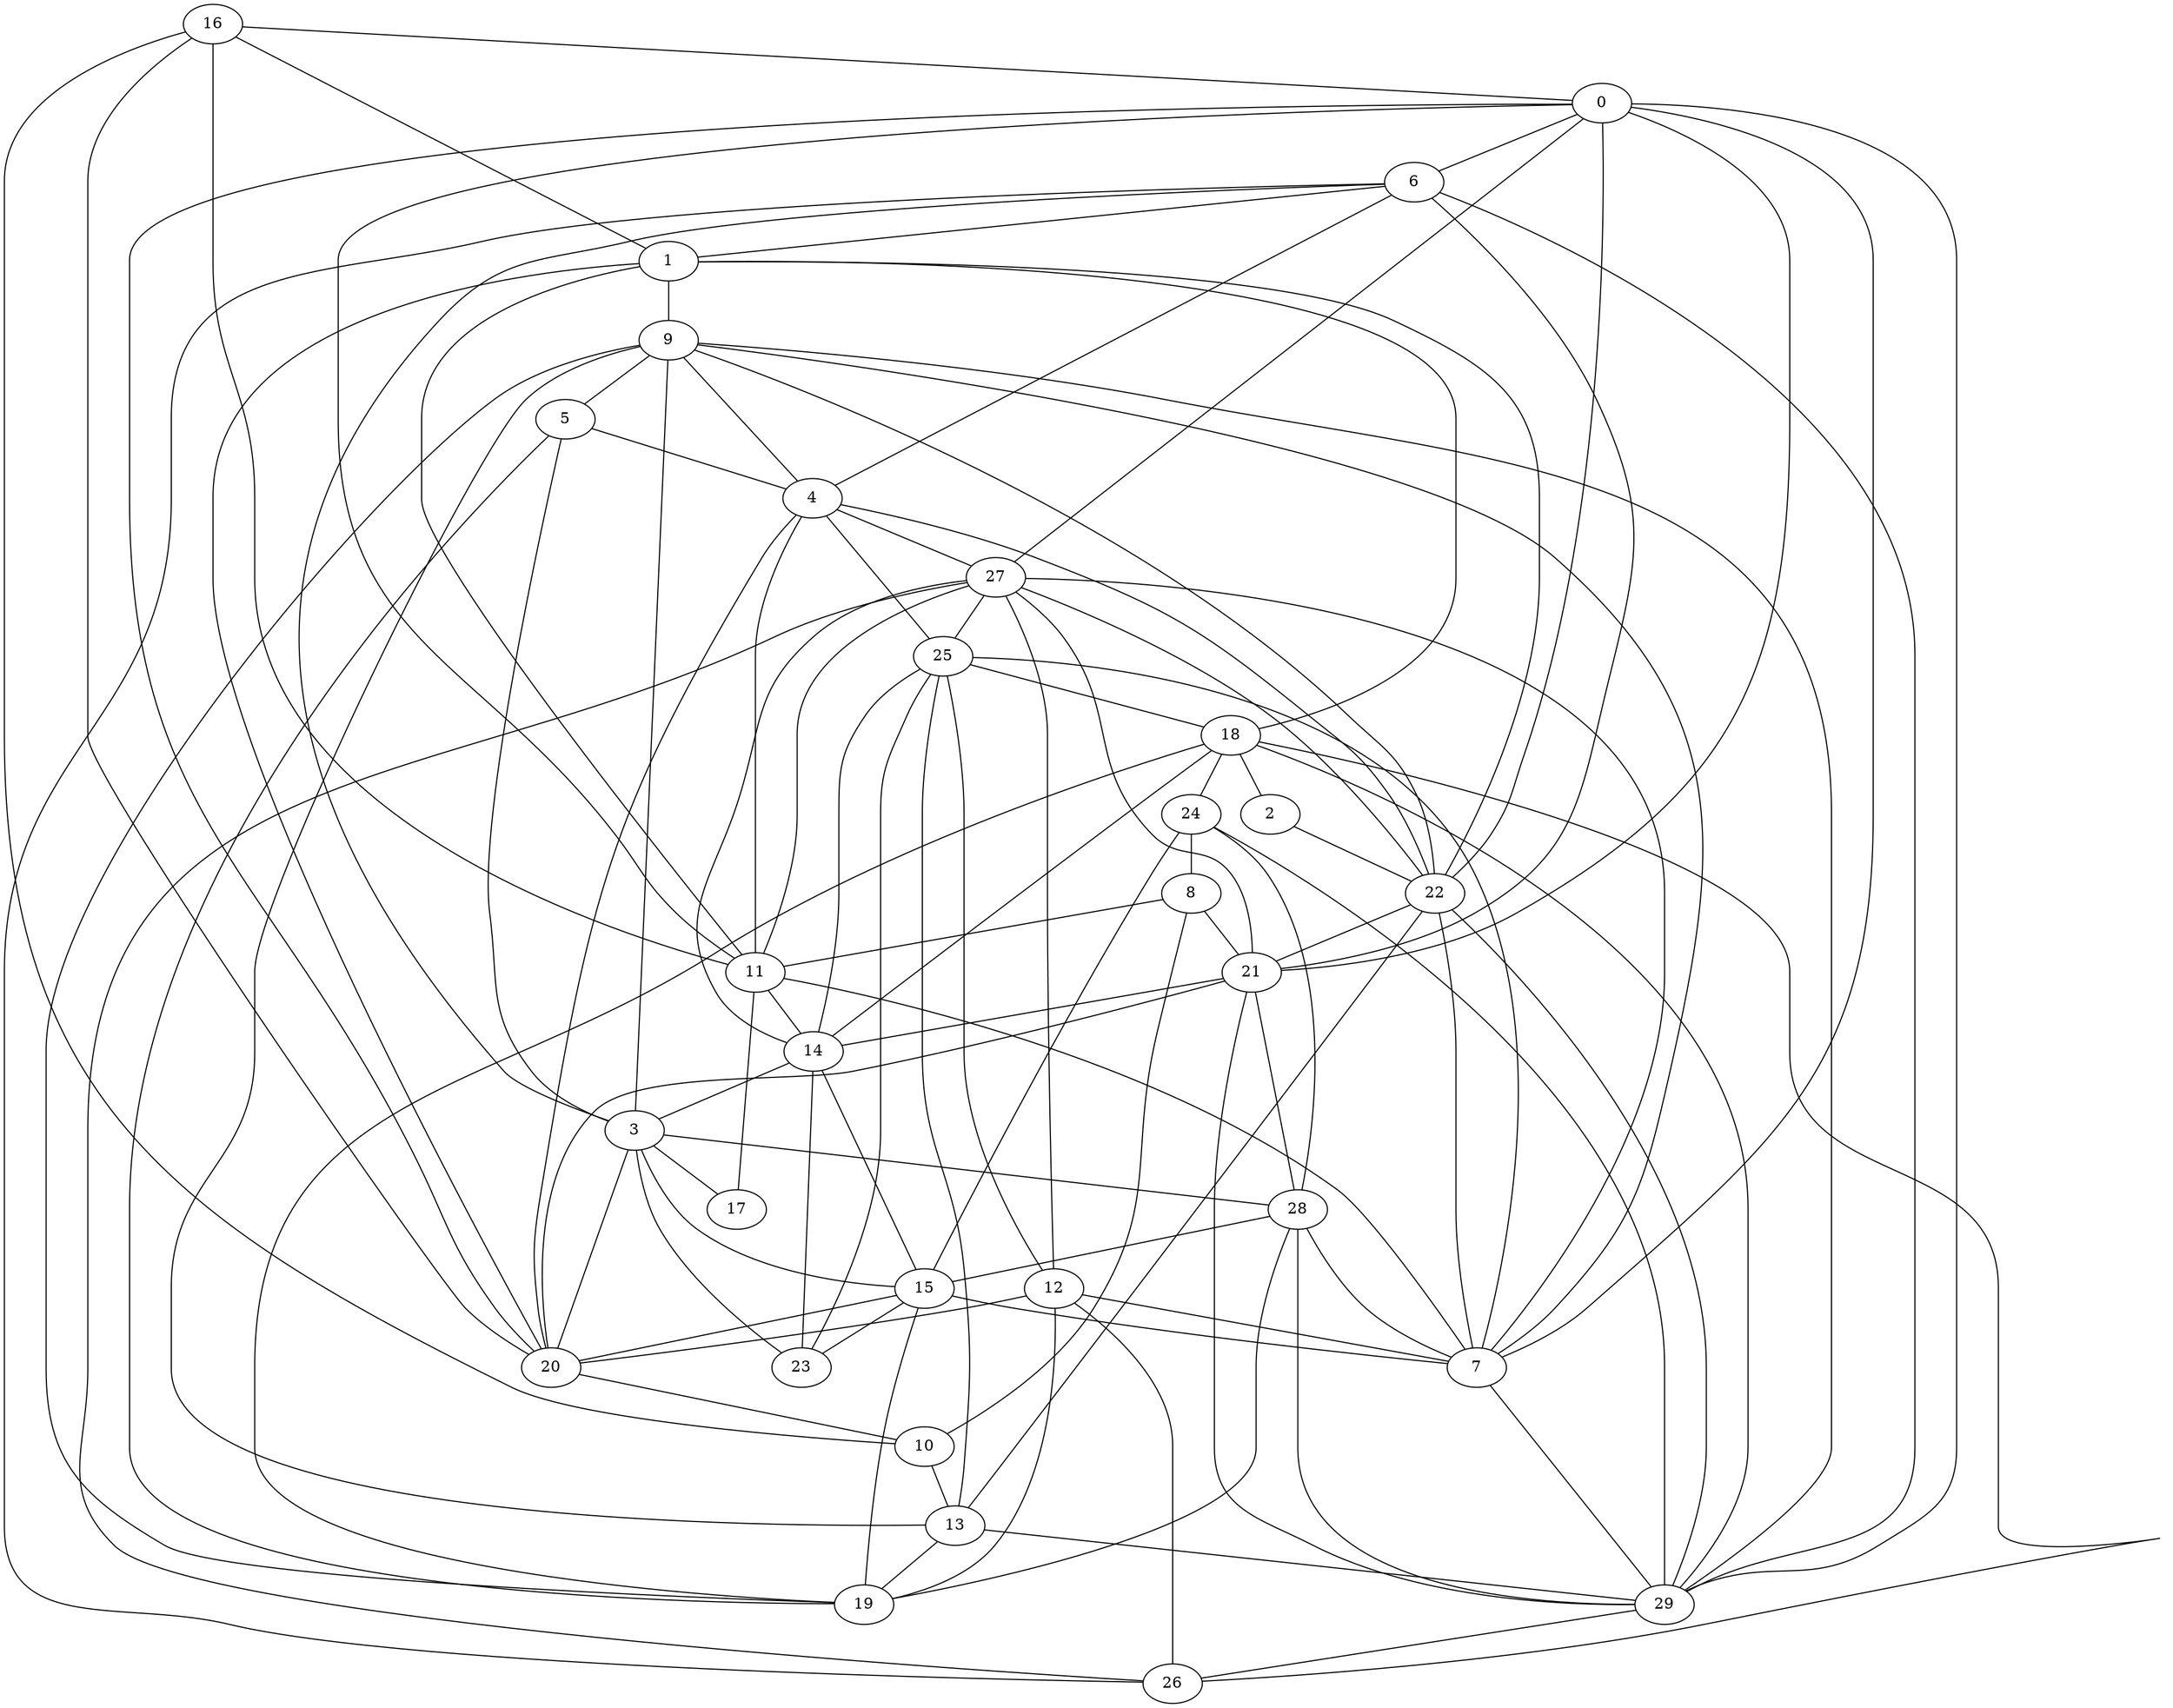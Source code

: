 graph {
	0 [label=0]
	1 [label=1]
	2 [label=2]
	3 [label=3]
	4 [label=4]
	5 [label=5]
	6 [label=6]
	7 [label=7]
	8 [label=8]
	9 [label=9]
	10 [label=10]
	11 [label=11]
	12 [label=12]
	13 [label=13]
	14 [label=14]
	15 [label=15]
	16 [label=16]
	17 [label=17]
	18 [label=18]
	19 [label=19]
	20 [label=20]
	21 [label=21]
	22 [label=22]
	23 [label=23]
	24 [label=24]
	25 [label=25]
	26 [label=26]
	27 [label=27]
	28 [label=28]
	29 [label=29]
	14 -- 3
	1 -- 9
	0 -- 20
	4 -- 22
	15 -- 7
	22 -- 27
	0 -- 7
	19 -- 9
	19 -- 15
	11 -- 0
	25 -- 18
	5 -- 4
	15 -- 23
	10 -- 13
	29 -- 21
	23 -- 14
	29 -- 6
	22 -- 21
	11 -- 14
	29 -- 26
	20 -- 10
	13 -- 29
	27 -- 7
	11 -- 1
	6 -- 1
	16 -- 20
	28 -- 29
	18 -- 29
	24 -- 8
	16 -- 11
	11 -- 7
	29 -- 9
	21 -- 14
	8 -- 11
	16 -- 1
	9 -- 5
	3 -- 17
	26 -- 27
	27 -- 12
	26 -- 6
	16 -- 10
	7 -- 29
	23 -- 25
	16 -- 0
	15 -- 14
	20 -- 21
	3 -- 15
	27 -- 11
	24 -- 15
	12 -- 7
	3 -- 20
	4 -- 27
	13 -- 22
	7 -- 25
	8 -- 10
	7 -- 9
	13 -- 25
	18 -- 2
	21 -- 0
	28 -- 15
	13 -- 9
	2 -- 22
	22 -- 1
	3 -- 6
	18 -- 24
	12 -- 19
	24 -- 29
	21 -- 6
	24 -- 28
	5 -- 19
	13 -- 19
	27 -- 25
	7 -- 28
	27 -- 14
	11 -- 4
	19 -- 28
	15 -- 20
	7 -- 22
	29 -- 22
	4 -- 9
	25 -- 12
	0 -- 29
	3 -- 23
	22 -- 9
	19 -- 18
	1 -- 18
	3 -- 9
	28 -- 21
	1 -- 20
	0 -- 6
	25 -- 14
	21 -- 27
	27 -- 0
	20 -- 4
	8 -- 21
	12 -- 20
	6 -- 4
	3 -- 5
	25 -- 4
	18 -- 26
	11 -- 17
	3 -- 28
	14 -- 18
	22 -- 0
	12 -- 26
}